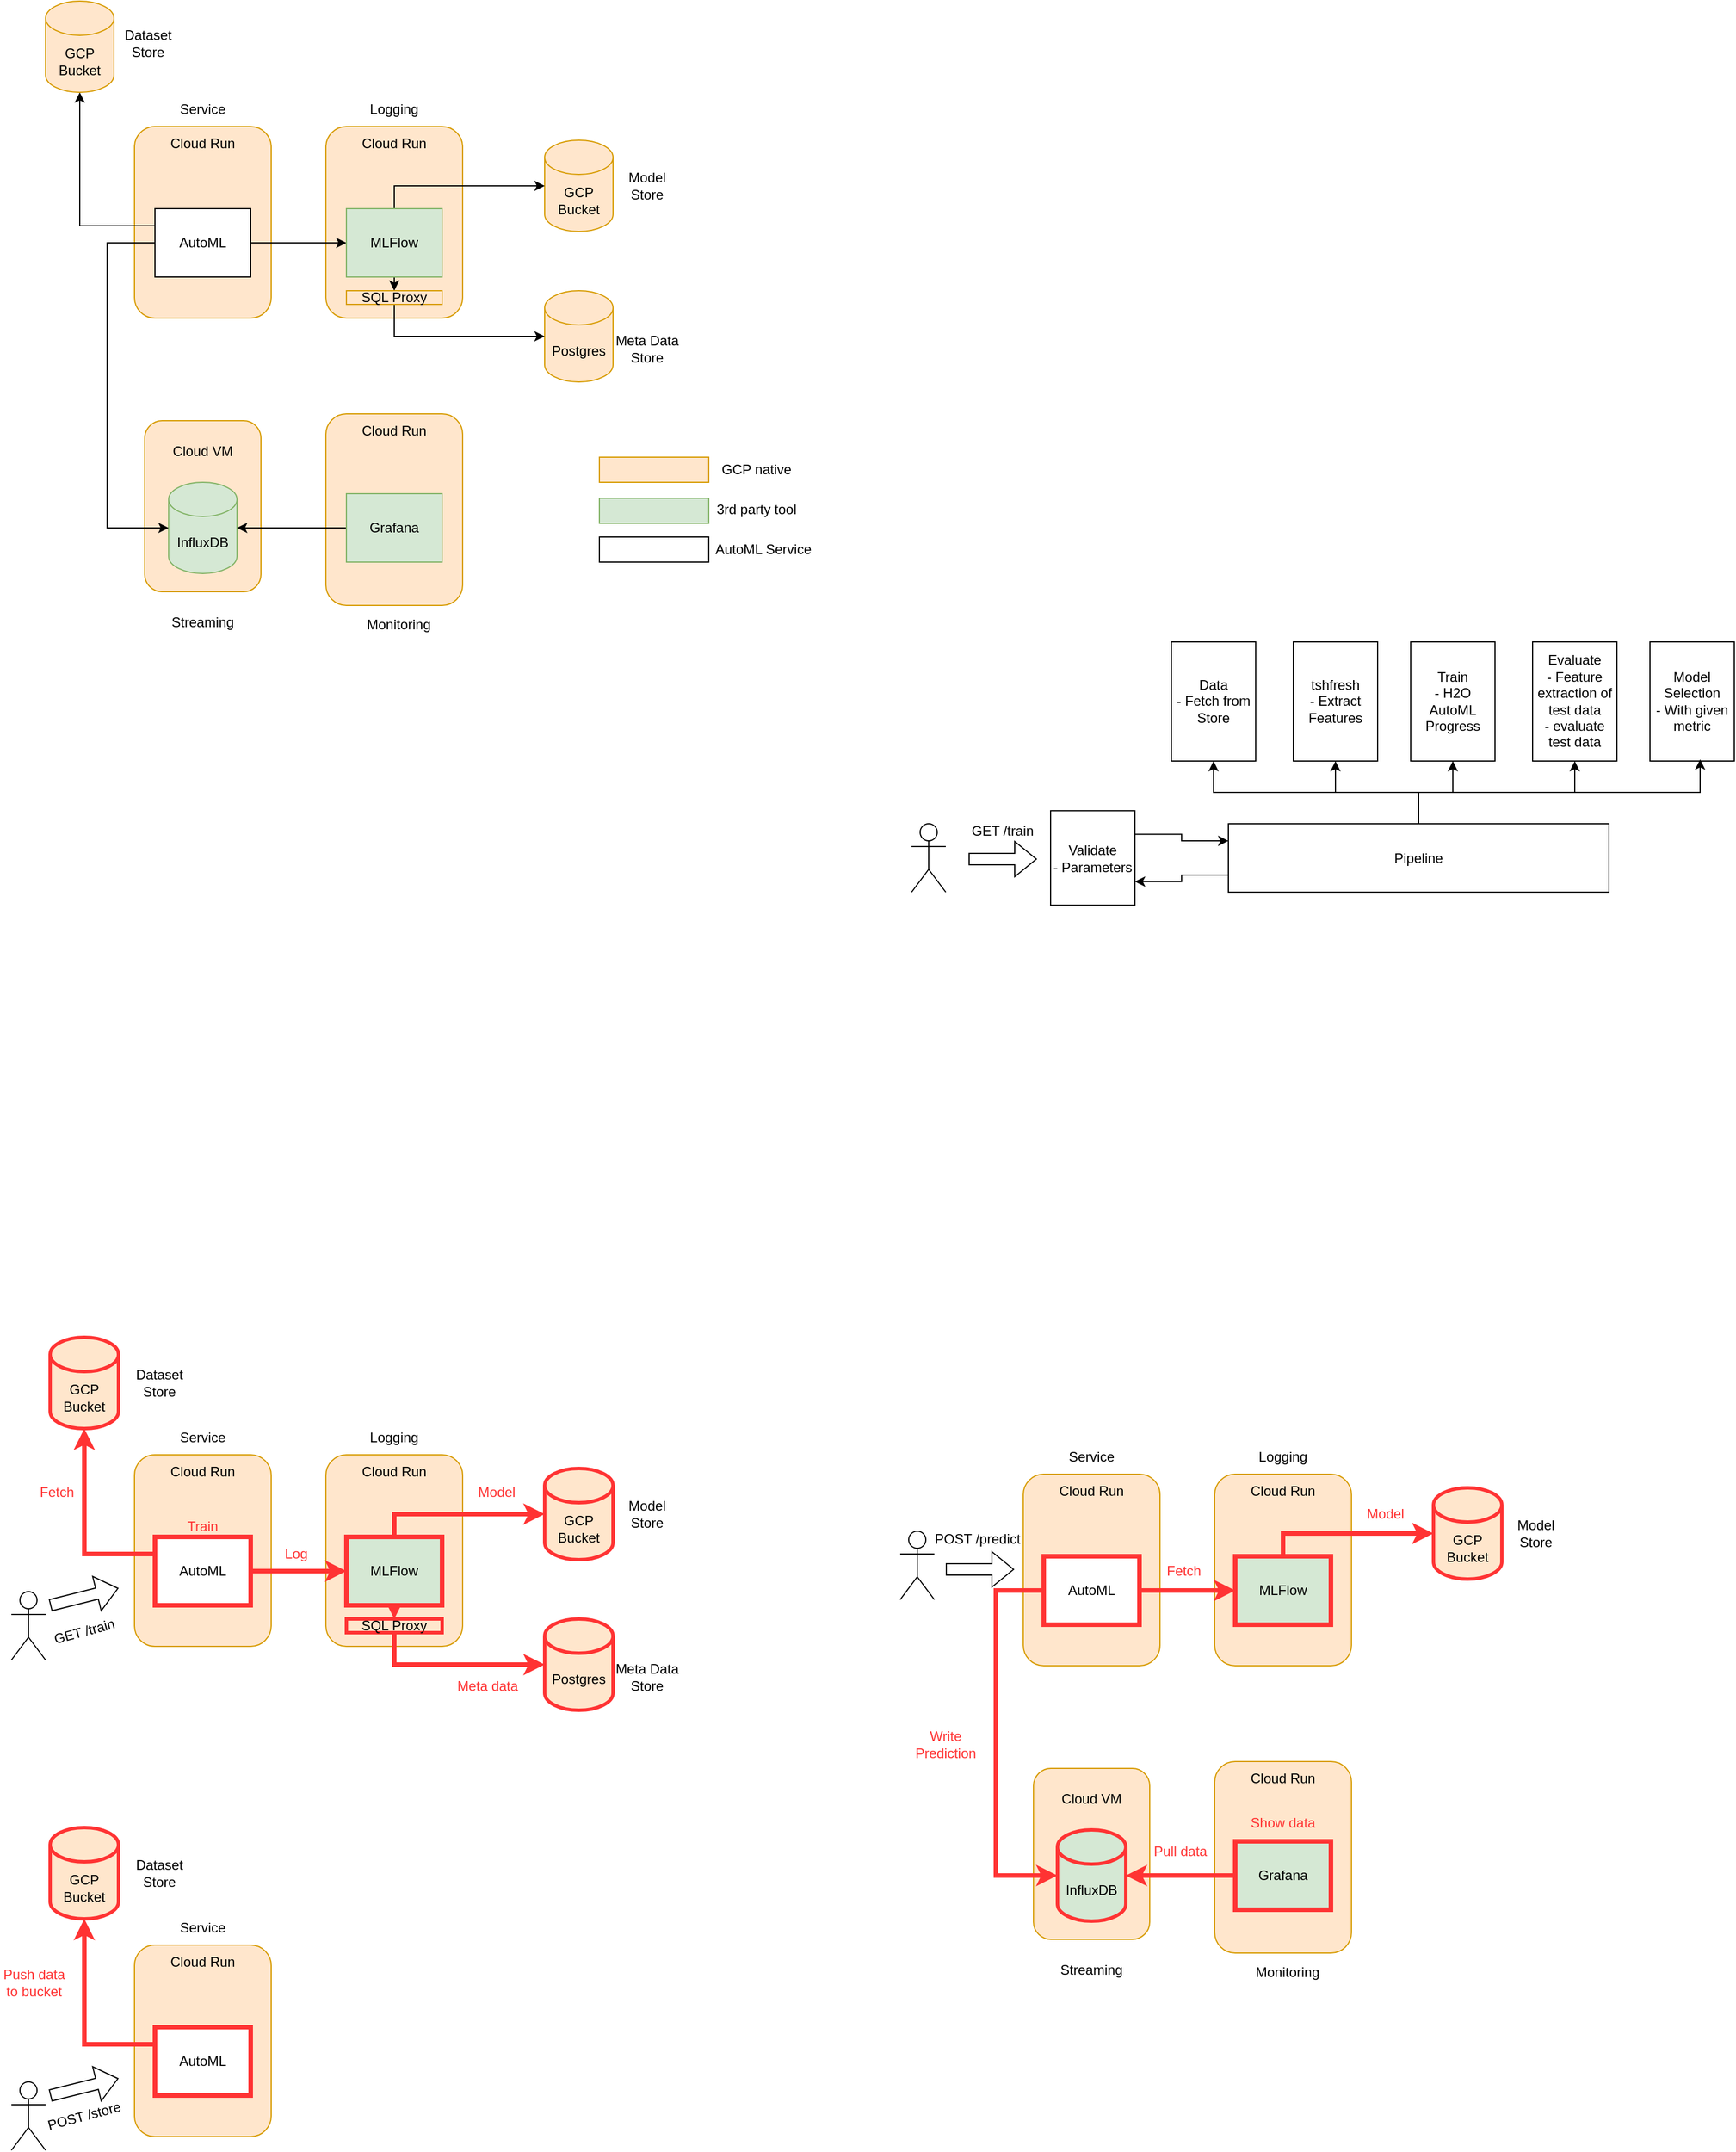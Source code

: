 <mxfile version="20.5.1" type="device"><diagram id="lQ305QdxlkkTW-XqLUvY" name="Page-1"><mxGraphModel dx="2066" dy="1129" grid="1" gridSize="10" guides="1" tooltips="1" connect="1" arrows="1" fold="1" page="1" pageScale="1" pageWidth="827" pageHeight="1169" math="0" shadow="0"><root><mxCell id="0"/><mxCell id="1" parent="0"/><mxCell id="gazaFzlAaUB9QEQLu4kN-1" value="" style="rounded=1;whiteSpace=wrap;html=1;fillColor=#ffe6cc;strokeColor=#d79b00;" parent="1" vertex="1"><mxGeometry x="188" y="228" width="120" height="168" as="geometry"/></mxCell><mxCell id="gazaFzlAaUB9QEQLu4kN-2" value="" style="rounded=1;whiteSpace=wrap;html=1;fillColor=#ffe6cc;strokeColor=#d79b00;" parent="1" vertex="1"><mxGeometry x="356" y="228" width="120" height="168" as="geometry"/></mxCell><mxCell id="gazaFzlAaUB9QEQLu4kN-3" value="" style="rounded=1;whiteSpace=wrap;html=1;fillColor=#ffe6cc;strokeColor=#d79b00;" parent="1" vertex="1"><mxGeometry x="356" y="480" width="120" height="168" as="geometry"/></mxCell><mxCell id="gazaFzlAaUB9QEQLu4kN-4" value="GCP Bucket" style="shape=cylinder3;whiteSpace=wrap;html=1;boundedLbl=1;backgroundOutline=1;size=15;fillColor=#ffe6cc;strokeColor=#d79b00;" parent="1" vertex="1"><mxGeometry x="548" y="240" width="60" height="80" as="geometry"/></mxCell><mxCell id="gazaFzlAaUB9QEQLu4kN-5" value="Postgres" style="shape=cylinder3;whiteSpace=wrap;html=1;boundedLbl=1;backgroundOutline=1;size=15;fillColor=#ffe6cc;strokeColor=#d79b00;" parent="1" vertex="1"><mxGeometry x="548" y="372" width="60" height="80" as="geometry"/></mxCell><mxCell id="gazaFzlAaUB9QEQLu4kN-7" value="" style="rounded=1;whiteSpace=wrap;html=1;fillColor=#ffe6cc;strokeColor=#d79b00;" parent="1" vertex="1"><mxGeometry x="197" y="486" width="102" height="150" as="geometry"/></mxCell><mxCell id="gazaFzlAaUB9QEQLu4kN-8" value="InfluxDB" style="shape=cylinder3;whiteSpace=wrap;html=1;boundedLbl=1;backgroundOutline=1;size=15;fillColor=#d5e8d4;strokeColor=#82b366;" parent="1" vertex="1"><mxGeometry x="218" y="540" width="60" height="80" as="geometry"/></mxCell><mxCell id="gazaFzlAaUB9QEQLu4kN-9" value="Cloud Run" style="text;html=1;strokeColor=none;fillColor=none;align=center;verticalAlign=middle;whiteSpace=wrap;rounded=0;" parent="1" vertex="1"><mxGeometry x="218" y="228" width="60" height="30" as="geometry"/></mxCell><mxCell id="gazaFzlAaUB9QEQLu4kN-10" value="Cloud Run" style="text;html=1;strokeColor=none;fillColor=none;align=center;verticalAlign=middle;whiteSpace=wrap;rounded=0;" parent="1" vertex="1"><mxGeometry x="386" y="228" width="60" height="30" as="geometry"/></mxCell><mxCell id="gazaFzlAaUB9QEQLu4kN-11" value="Cloud Run" style="text;html=1;strokeColor=none;fillColor=none;align=center;verticalAlign=middle;whiteSpace=wrap;rounded=0;" parent="1" vertex="1"><mxGeometry x="386" y="480" width="60" height="30" as="geometry"/></mxCell><mxCell id="gazaFzlAaUB9QEQLu4kN-12" value="Cloud VM" style="text;html=1;strokeColor=none;fillColor=none;align=center;verticalAlign=middle;whiteSpace=wrap;rounded=0;" parent="1" vertex="1"><mxGeometry x="218" y="498" width="60" height="30" as="geometry"/></mxCell><mxCell id="gazaFzlAaUB9QEQLu4kN-19" style="edgeStyle=orthogonalEdgeStyle;rounded=0;orthogonalLoop=1;jettySize=auto;html=1;exitX=0;exitY=0.5;exitDx=0;exitDy=0;entryX=0;entryY=0.5;entryDx=0;entryDy=0;entryPerimeter=0;" parent="1" source="gazaFzlAaUB9QEQLu4kN-13" target="gazaFzlAaUB9QEQLu4kN-8" edge="1"><mxGeometry relative="1" as="geometry"><Array as="points"><mxPoint x="164" y="330"/><mxPoint x="164" y="580"/></Array></mxGeometry></mxCell><mxCell id="gazaFzlAaUB9QEQLu4kN-27" style="edgeStyle=orthogonalEdgeStyle;rounded=0;orthogonalLoop=1;jettySize=auto;html=1;exitX=1;exitY=0.5;exitDx=0;exitDy=0;entryX=0;entryY=0.5;entryDx=0;entryDy=0;" parent="1" source="gazaFzlAaUB9QEQLu4kN-13" target="gazaFzlAaUB9QEQLu4kN-20" edge="1"><mxGeometry relative="1" as="geometry"/></mxCell><mxCell id="7mXj0u0Q0Zs1Eg1Koyki-2" style="edgeStyle=orthogonalEdgeStyle;rounded=0;orthogonalLoop=1;jettySize=auto;html=1;exitX=0;exitY=0.25;exitDx=0;exitDy=0;" parent="1" source="gazaFzlAaUB9QEQLu4kN-13" target="7mXj0u0Q0Zs1Eg1Koyki-1" edge="1"><mxGeometry relative="1" as="geometry"/></mxCell><mxCell id="gazaFzlAaUB9QEQLu4kN-13" value="AutoML" style="rounded=0;whiteSpace=wrap;html=1;" parent="1" vertex="1"><mxGeometry x="206" y="300" width="84" height="60" as="geometry"/></mxCell><mxCell id="gazaFzlAaUB9QEQLu4kN-18" style="edgeStyle=orthogonalEdgeStyle;rounded=0;orthogonalLoop=1;jettySize=auto;html=1;exitX=0;exitY=0.5;exitDx=0;exitDy=0;entryX=1;entryY=0.5;entryDx=0;entryDy=0;entryPerimeter=0;" parent="1" source="gazaFzlAaUB9QEQLu4kN-17" target="gazaFzlAaUB9QEQLu4kN-8" edge="1"><mxGeometry relative="1" as="geometry"/></mxCell><mxCell id="gazaFzlAaUB9QEQLu4kN-17" value="Grafana" style="rounded=0;whiteSpace=wrap;html=1;fillColor=#d5e8d4;strokeColor=#82b366;" parent="1" vertex="1"><mxGeometry x="374" y="550" width="84" height="60" as="geometry"/></mxCell><mxCell id="gazaFzlAaUB9QEQLu4kN-22" style="edgeStyle=orthogonalEdgeStyle;rounded=0;orthogonalLoop=1;jettySize=auto;html=1;exitX=0.5;exitY=1;exitDx=0;exitDy=0;entryX=0.5;entryY=0;entryDx=0;entryDy=0;" parent="1" source="gazaFzlAaUB9QEQLu4kN-20" target="gazaFzlAaUB9QEQLu4kN-21" edge="1"><mxGeometry relative="1" as="geometry"/></mxCell><mxCell id="gazaFzlAaUB9QEQLu4kN-24" style="edgeStyle=orthogonalEdgeStyle;rounded=0;orthogonalLoop=1;jettySize=auto;html=1;exitX=0.5;exitY=0;exitDx=0;exitDy=0;" parent="1" source="gazaFzlAaUB9QEQLu4kN-20" target="gazaFzlAaUB9QEQLu4kN-4" edge="1"><mxGeometry relative="1" as="geometry"/></mxCell><mxCell id="gazaFzlAaUB9QEQLu4kN-20" value="MLFlow" style="rounded=0;whiteSpace=wrap;html=1;fillColor=#d5e8d4;strokeColor=#82b366;" parent="1" vertex="1"><mxGeometry x="374" y="300" width="84" height="60" as="geometry"/></mxCell><mxCell id="gazaFzlAaUB9QEQLu4kN-23" style="edgeStyle=orthogonalEdgeStyle;rounded=0;orthogonalLoop=1;jettySize=auto;html=1;exitX=0.5;exitY=1;exitDx=0;exitDy=0;entryX=0;entryY=0.5;entryDx=0;entryDy=0;entryPerimeter=0;" parent="1" source="gazaFzlAaUB9QEQLu4kN-21" target="gazaFzlAaUB9QEQLu4kN-5" edge="1"><mxGeometry relative="1" as="geometry"/></mxCell><mxCell id="gazaFzlAaUB9QEQLu4kN-21" value="SQL Proxy" style="rounded=0;whiteSpace=wrap;html=1;fillColor=#ffe6cc;strokeColor=#d79b00;" parent="1" vertex="1"><mxGeometry x="374" y="372" width="84" height="12" as="geometry"/></mxCell><mxCell id="gazaFzlAaUB9QEQLu4kN-25" value="Model Store" style="text;html=1;strokeColor=none;fillColor=none;align=center;verticalAlign=middle;whiteSpace=wrap;rounded=0;" parent="1" vertex="1"><mxGeometry x="608" y="265" width="60" height="30" as="geometry"/></mxCell><mxCell id="gazaFzlAaUB9QEQLu4kN-26" value="Meta Data Store" style="text;html=1;strokeColor=none;fillColor=none;align=center;verticalAlign=middle;whiteSpace=wrap;rounded=0;" parent="1" vertex="1"><mxGeometry x="608" y="408" width="60" height="30" as="geometry"/></mxCell><mxCell id="gazaFzlAaUB9QEQLu4kN-28" value="" style="rounded=0;whiteSpace=wrap;html=1;fillColor=#ffe6cc;strokeColor=#d79b00;" parent="1" vertex="1"><mxGeometry x="596" y="518" width="96" height="22" as="geometry"/></mxCell><mxCell id="gazaFzlAaUB9QEQLu4kN-29" value="GCP native" style="text;html=1;strokeColor=none;fillColor=none;align=center;verticalAlign=middle;whiteSpace=wrap;rounded=0;" parent="1" vertex="1"><mxGeometry x="692" y="514" width="84" height="30" as="geometry"/></mxCell><mxCell id="gazaFzlAaUB9QEQLu4kN-30" value="" style="rounded=0;whiteSpace=wrap;html=1;fillColor=#d5e8d4;strokeColor=#82b366;" parent="1" vertex="1"><mxGeometry x="596" y="554" width="96" height="22" as="geometry"/></mxCell><mxCell id="gazaFzlAaUB9QEQLu4kN-31" value="3rd party tool" style="text;html=1;strokeColor=none;fillColor=none;align=center;verticalAlign=middle;whiteSpace=wrap;rounded=0;" parent="1" vertex="1"><mxGeometry x="692" y="549" width="84" height="30" as="geometry"/></mxCell><mxCell id="gazaFzlAaUB9QEQLu4kN-32" value="" style="rounded=0;whiteSpace=wrap;html=1;" parent="1" vertex="1"><mxGeometry x="596" y="588" width="96" height="22" as="geometry"/></mxCell><mxCell id="gazaFzlAaUB9QEQLu4kN-35" value="AutoML Service" style="text;html=1;align=center;verticalAlign=middle;whiteSpace=wrap;rounded=0;" parent="1" vertex="1"><mxGeometry x="692" y="584" width="96" height="30" as="geometry"/></mxCell><mxCell id="gazaFzlAaUB9QEQLu4kN-36" value="Monitoring" style="text;html=1;strokeColor=none;fillColor=none;align=center;verticalAlign=middle;whiteSpace=wrap;rounded=0;" parent="1" vertex="1"><mxGeometry x="390" y="650" width="60" height="30" as="geometry"/></mxCell><mxCell id="gazaFzlAaUB9QEQLu4kN-37" value="Logging" style="text;html=1;strokeColor=none;fillColor=none;align=center;verticalAlign=middle;whiteSpace=wrap;rounded=0;" parent="1" vertex="1"><mxGeometry x="386" y="198" width="60" height="30" as="geometry"/></mxCell><mxCell id="gazaFzlAaUB9QEQLu4kN-38" value="Streaming" style="text;html=1;strokeColor=none;fillColor=none;align=center;verticalAlign=middle;whiteSpace=wrap;rounded=0;" parent="1" vertex="1"><mxGeometry x="218" y="648" width="60" height="30" as="geometry"/></mxCell><mxCell id="gazaFzlAaUB9QEQLu4kN-39" value="Service" style="text;html=1;strokeColor=none;fillColor=none;align=center;verticalAlign=middle;whiteSpace=wrap;rounded=0;" parent="1" vertex="1"><mxGeometry x="218" y="198" width="60" height="30" as="geometry"/></mxCell><mxCell id="1fcu_Q-RchJ5KGPy5zsf-1" value="" style="rounded=1;whiteSpace=wrap;html=1;fillColor=#ffe6cc;strokeColor=#d79b00;" parent="1" vertex="1"><mxGeometry x="188" y="1393" width="120" height="168" as="geometry"/></mxCell><mxCell id="1fcu_Q-RchJ5KGPy5zsf-2" value="" style="rounded=1;whiteSpace=wrap;html=1;fillColor=#ffe6cc;strokeColor=#d79b00;" parent="1" vertex="1"><mxGeometry x="356" y="1393" width="120" height="168" as="geometry"/></mxCell><mxCell id="1fcu_Q-RchJ5KGPy5zsf-4" value="GCP Bucket" style="shape=cylinder3;whiteSpace=wrap;html=1;boundedLbl=1;backgroundOutline=1;size=15;fillColor=#ffe6cc;strokeColor=#FF3333;strokeWidth=3;" parent="1" vertex="1"><mxGeometry x="548" y="1405" width="60" height="80" as="geometry"/></mxCell><mxCell id="1fcu_Q-RchJ5KGPy5zsf-5" value="Postgres" style="shape=cylinder3;whiteSpace=wrap;html=1;boundedLbl=1;backgroundOutline=1;size=15;fillColor=#ffe6cc;strokeColor=#FF3333;strokeWidth=3;" parent="1" vertex="1"><mxGeometry x="548" y="1537" width="60" height="80" as="geometry"/></mxCell><mxCell id="1fcu_Q-RchJ5KGPy5zsf-8" value="Cloud Run" style="text;html=1;strokeColor=none;fillColor=none;align=center;verticalAlign=middle;whiteSpace=wrap;rounded=0;" parent="1" vertex="1"><mxGeometry x="218" y="1393" width="60" height="30" as="geometry"/></mxCell><mxCell id="1fcu_Q-RchJ5KGPy5zsf-9" value="Cloud Run" style="text;html=1;strokeColor=none;fillColor=none;align=center;verticalAlign=middle;whiteSpace=wrap;rounded=0;" parent="1" vertex="1"><mxGeometry x="386" y="1393" width="60" height="30" as="geometry"/></mxCell><mxCell id="1fcu_Q-RchJ5KGPy5zsf-13" style="edgeStyle=orthogonalEdgeStyle;rounded=0;orthogonalLoop=1;jettySize=auto;html=1;exitX=1;exitY=0.5;exitDx=0;exitDy=0;entryX=0;entryY=0.5;entryDx=0;entryDy=0;strokeColor=#FF3333;strokeWidth=4;" parent="1" source="1fcu_Q-RchJ5KGPy5zsf-14" target="1fcu_Q-RchJ5KGPy5zsf-19" edge="1"><mxGeometry relative="1" as="geometry"/></mxCell><mxCell id="7mXj0u0Q0Zs1Eg1Koyki-5" style="edgeStyle=orthogonalEdgeStyle;rounded=0;orthogonalLoop=1;jettySize=auto;html=1;exitX=0;exitY=0.25;exitDx=0;exitDy=0;entryX=0.5;entryY=1;entryDx=0;entryDy=0;entryPerimeter=0;strokeWidth=4;strokeColor=#FF3333;" parent="1" source="1fcu_Q-RchJ5KGPy5zsf-14" target="7mXj0u0Q0Zs1Eg1Koyki-4" edge="1"><mxGeometry relative="1" as="geometry"/></mxCell><mxCell id="1fcu_Q-RchJ5KGPy5zsf-14" value="AutoML" style="rounded=0;whiteSpace=wrap;html=1;strokeColor=#FF3333;strokeWidth=4;" parent="1" vertex="1"><mxGeometry x="206" y="1465" width="84" height="60" as="geometry"/></mxCell><mxCell id="1fcu_Q-RchJ5KGPy5zsf-17" style="edgeStyle=orthogonalEdgeStyle;rounded=0;orthogonalLoop=1;jettySize=auto;html=1;exitX=0.5;exitY=1;exitDx=0;exitDy=0;entryX=0.5;entryY=0;entryDx=0;entryDy=0;strokeColor=#FF3333;strokeWidth=4;" parent="1" source="1fcu_Q-RchJ5KGPy5zsf-19" target="1fcu_Q-RchJ5KGPy5zsf-21" edge="1"><mxGeometry relative="1" as="geometry"/></mxCell><mxCell id="1fcu_Q-RchJ5KGPy5zsf-18" style="edgeStyle=orthogonalEdgeStyle;rounded=0;orthogonalLoop=1;jettySize=auto;html=1;exitX=0.5;exitY=0;exitDx=0;exitDy=0;strokeColor=#FF3333;strokeWidth=4;" parent="1" source="1fcu_Q-RchJ5KGPy5zsf-19" target="1fcu_Q-RchJ5KGPy5zsf-4" edge="1"><mxGeometry relative="1" as="geometry"/></mxCell><mxCell id="1fcu_Q-RchJ5KGPy5zsf-19" value="MLFlow" style="rounded=0;whiteSpace=wrap;html=1;fillColor=#d5e8d4;strokeColor=#FF3333;strokeWidth=4;" parent="1" vertex="1"><mxGeometry x="374" y="1465" width="84" height="60" as="geometry"/></mxCell><mxCell id="1fcu_Q-RchJ5KGPy5zsf-20" style="edgeStyle=orthogonalEdgeStyle;rounded=0;orthogonalLoop=1;jettySize=auto;html=1;exitX=0.5;exitY=1;exitDx=0;exitDy=0;entryX=0;entryY=0.5;entryDx=0;entryDy=0;entryPerimeter=0;strokeColor=#FF3333;strokeWidth=4;" parent="1" source="1fcu_Q-RchJ5KGPy5zsf-21" target="1fcu_Q-RchJ5KGPy5zsf-5" edge="1"><mxGeometry relative="1" as="geometry"/></mxCell><mxCell id="1fcu_Q-RchJ5KGPy5zsf-21" value="SQL Proxy" style="rounded=0;whiteSpace=wrap;html=1;fillColor=#ffe6cc;strokeColor=#FF3333;strokeWidth=3;" parent="1" vertex="1"><mxGeometry x="374" y="1537" width="84" height="12" as="geometry"/></mxCell><mxCell id="1fcu_Q-RchJ5KGPy5zsf-22" value="Model Store" style="text;html=1;strokeColor=none;fillColor=none;align=center;verticalAlign=middle;whiteSpace=wrap;rounded=0;" parent="1" vertex="1"><mxGeometry x="608" y="1430" width="60" height="30" as="geometry"/></mxCell><mxCell id="1fcu_Q-RchJ5KGPy5zsf-23" value="Meta Data Store" style="text;html=1;strokeColor=none;fillColor=none;align=center;verticalAlign=middle;whiteSpace=wrap;rounded=0;" parent="1" vertex="1"><mxGeometry x="608" y="1573" width="60" height="30" as="geometry"/></mxCell><mxCell id="1fcu_Q-RchJ5KGPy5zsf-31" value="Logging" style="text;html=1;strokeColor=none;fillColor=none;align=center;verticalAlign=middle;whiteSpace=wrap;rounded=0;" parent="1" vertex="1"><mxGeometry x="386" y="1363" width="60" height="30" as="geometry"/></mxCell><mxCell id="1fcu_Q-RchJ5KGPy5zsf-33" value="Service" style="text;html=1;strokeColor=none;fillColor=none;align=center;verticalAlign=middle;whiteSpace=wrap;rounded=0;" parent="1" vertex="1"><mxGeometry x="218" y="1363" width="60" height="30" as="geometry"/></mxCell><mxCell id="1fcu_Q-RchJ5KGPy5zsf-34" value="" style="shape=umlActor;verticalLabelPosition=bottom;verticalAlign=top;html=1;outlineConnect=0;" parent="1" vertex="1"><mxGeometry x="80" y="1513" width="30" height="60" as="geometry"/></mxCell><mxCell id="1fcu_Q-RchJ5KGPy5zsf-35" value="" style="shape=flexArrow;endArrow=classic;html=1;rounded=0;" parent="1" edge="1"><mxGeometry width="50" height="50" relative="1" as="geometry"><mxPoint x="114" y="1525" as="sourcePoint"/><mxPoint x="174" y="1510" as="targetPoint"/></mxGeometry></mxCell><mxCell id="1fcu_Q-RchJ5KGPy5zsf-36" value="GET /train" style="text;html=1;strokeColor=none;fillColor=none;align=center;verticalAlign=middle;whiteSpace=wrap;rounded=0;rotation=-15;" parent="1" vertex="1"><mxGeometry x="114" y="1534" width="60" height="27" as="geometry"/></mxCell><mxCell id="1fcu_Q-RchJ5KGPy5zsf-38" value="&lt;font color=&quot;#ff3333&quot;&gt;Train&lt;/font&gt;" style="text;html=1;strokeColor=none;fillColor=none;align=center;verticalAlign=middle;whiteSpace=wrap;rounded=0;strokeWidth=4;" parent="1" vertex="1"><mxGeometry x="218" y="1441" width="60" height="30" as="geometry"/></mxCell><mxCell id="1fcu_Q-RchJ5KGPy5zsf-39" value="Log" style="text;html=1;strokeColor=none;fillColor=none;align=center;verticalAlign=middle;whiteSpace=wrap;rounded=0;strokeWidth=4;fontColor=#FF3333;" parent="1" vertex="1"><mxGeometry x="300" y="1465" width="60" height="30" as="geometry"/></mxCell><mxCell id="1fcu_Q-RchJ5KGPy5zsf-40" value="Meta data" style="text;html=1;strokeColor=none;fillColor=none;align=center;verticalAlign=middle;whiteSpace=wrap;rounded=0;strokeWidth=4;fontColor=#FF3333;" parent="1" vertex="1"><mxGeometry x="468" y="1581" width="60" height="30" as="geometry"/></mxCell><mxCell id="1fcu_Q-RchJ5KGPy5zsf-41" value="Model" style="text;html=1;strokeColor=none;fillColor=none;align=center;verticalAlign=middle;whiteSpace=wrap;rounded=0;strokeWidth=4;fontColor=#FF3333;" parent="1" vertex="1"><mxGeometry x="476" y="1411" width="60" height="30" as="geometry"/></mxCell><mxCell id="1fcu_Q-RchJ5KGPy5zsf-62" style="edgeStyle=orthogonalEdgeStyle;rounded=0;orthogonalLoop=1;jettySize=auto;html=1;exitX=1;exitY=0.25;exitDx=0;exitDy=0;entryX=0;entryY=0.25;entryDx=0;entryDy=0;strokeColor=#000000;strokeWidth=1;fontColor=#FF3333;" parent="1" source="1fcu_Q-RchJ5KGPy5zsf-42" target="1fcu_Q-RchJ5KGPy5zsf-57" edge="1"><mxGeometry relative="1" as="geometry"/></mxCell><mxCell id="1fcu_Q-RchJ5KGPy5zsf-42" value="Validate&lt;br&gt;- Parameters" style="rounded=0;whiteSpace=wrap;html=1;strokeWidth=1;" parent="1" vertex="1"><mxGeometry x="992" y="828.1" width="74" height="82.8" as="geometry"/></mxCell><mxCell id="1fcu_Q-RchJ5KGPy5zsf-44" value="" style="shape=umlActor;verticalLabelPosition=bottom;verticalAlign=top;html=1;outlineConnect=0;" parent="1" vertex="1"><mxGeometry x="870" y="839.5" width="30" height="60" as="geometry"/></mxCell><mxCell id="1fcu_Q-RchJ5KGPy5zsf-45" value="" style="shape=flexArrow;endArrow=classic;html=1;rounded=0;" parent="1" edge="1"><mxGeometry width="50" height="50" relative="1" as="geometry"><mxPoint x="920" y="870.5" as="sourcePoint"/><mxPoint x="980" y="870.5" as="targetPoint"/></mxGeometry></mxCell><mxCell id="1fcu_Q-RchJ5KGPy5zsf-46" value="GET /train" style="text;html=1;strokeColor=none;fillColor=none;align=center;verticalAlign=middle;whiteSpace=wrap;rounded=0;" parent="1" vertex="1"><mxGeometry x="920" y="830.5" width="60" height="30" as="geometry"/></mxCell><mxCell id="1fcu_Q-RchJ5KGPy5zsf-47" value="Data&lt;br&gt;- Fetch from Store" style="rounded=0;whiteSpace=wrap;html=1;strokeWidth=1;" parent="1" vertex="1"><mxGeometry x="1098" y="680" width="74" height="104.5" as="geometry"/></mxCell><mxCell id="1fcu_Q-RchJ5KGPy5zsf-48" value="tshfresh&lt;br&gt;- Extract Features" style="rounded=0;whiteSpace=wrap;html=1;strokeWidth=1;" parent="1" vertex="1"><mxGeometry x="1205" y="680" width="74" height="104.5" as="geometry"/></mxCell><mxCell id="1fcu_Q-RchJ5KGPy5zsf-49" value="Train&lt;br&gt;- H2O AutoML Progress" style="rounded=0;whiteSpace=wrap;html=1;strokeWidth=1;" parent="1" vertex="1"><mxGeometry x="1308" y="680" width="74" height="104.5" as="geometry"/></mxCell><mxCell id="1fcu_Q-RchJ5KGPy5zsf-50" value="Evaluate&lt;br&gt;- Feature extraction of test data&lt;br&gt;- evaluate test data" style="rounded=0;whiteSpace=wrap;html=1;strokeWidth=1;" parent="1" vertex="1"><mxGeometry x="1415" y="680" width="74" height="104.5" as="geometry"/></mxCell><mxCell id="1fcu_Q-RchJ5KGPy5zsf-51" value="Model Selection&lt;br&gt;- With given metric" style="rounded=0;whiteSpace=wrap;html=1;strokeWidth=1;" parent="1" vertex="1"><mxGeometry x="1518" y="680" width="74" height="104.5" as="geometry"/></mxCell><mxCell id="1fcu_Q-RchJ5KGPy5zsf-64" style="edgeStyle=orthogonalEdgeStyle;rounded=0;orthogonalLoop=1;jettySize=auto;html=1;exitX=0;exitY=0.75;exitDx=0;exitDy=0;entryX=1;entryY=0.75;entryDx=0;entryDy=0;strokeColor=#000000;strokeWidth=1;fontColor=#FF3333;" parent="1" source="1fcu_Q-RchJ5KGPy5zsf-57" target="1fcu_Q-RchJ5KGPy5zsf-42" edge="1"><mxGeometry relative="1" as="geometry"/></mxCell><mxCell id="1fcu_Q-RchJ5KGPy5zsf-68" style="edgeStyle=orthogonalEdgeStyle;rounded=0;orthogonalLoop=1;jettySize=auto;html=1;exitX=0.5;exitY=0;exitDx=0;exitDy=0;entryX=0.5;entryY=1;entryDx=0;entryDy=0;strokeColor=#000000;strokeWidth=1;fontColor=#FF3333;" parent="1" source="1fcu_Q-RchJ5KGPy5zsf-57" target="1fcu_Q-RchJ5KGPy5zsf-47" edge="1"><mxGeometry relative="1" as="geometry"/></mxCell><mxCell id="1fcu_Q-RchJ5KGPy5zsf-69" style="edgeStyle=orthogonalEdgeStyle;rounded=0;orthogonalLoop=1;jettySize=auto;html=1;exitX=0.5;exitY=0;exitDx=0;exitDy=0;entryX=0.5;entryY=1;entryDx=0;entryDy=0;strokeColor=#000000;strokeWidth=1;fontColor=#FF3333;" parent="1" source="1fcu_Q-RchJ5KGPy5zsf-57" target="1fcu_Q-RchJ5KGPy5zsf-48" edge="1"><mxGeometry relative="1" as="geometry"/></mxCell><mxCell id="1fcu_Q-RchJ5KGPy5zsf-70" style="edgeStyle=orthogonalEdgeStyle;rounded=0;orthogonalLoop=1;jettySize=auto;html=1;exitX=0.5;exitY=0;exitDx=0;exitDy=0;entryX=0.5;entryY=1;entryDx=0;entryDy=0;strokeColor=#000000;strokeWidth=1;fontColor=#FF3333;" parent="1" source="1fcu_Q-RchJ5KGPy5zsf-57" target="1fcu_Q-RchJ5KGPy5zsf-49" edge="1"><mxGeometry relative="1" as="geometry"/></mxCell><mxCell id="1fcu_Q-RchJ5KGPy5zsf-71" style="edgeStyle=orthogonalEdgeStyle;rounded=0;orthogonalLoop=1;jettySize=auto;html=1;exitX=0.5;exitY=0;exitDx=0;exitDy=0;entryX=0.5;entryY=1;entryDx=0;entryDy=0;strokeColor=#000000;strokeWidth=1;fontColor=#FF3333;" parent="1" source="1fcu_Q-RchJ5KGPy5zsf-57" target="1fcu_Q-RchJ5KGPy5zsf-50" edge="1"><mxGeometry relative="1" as="geometry"/></mxCell><mxCell id="1fcu_Q-RchJ5KGPy5zsf-72" style="edgeStyle=orthogonalEdgeStyle;rounded=0;orthogonalLoop=1;jettySize=auto;html=1;exitX=0.5;exitY=0;exitDx=0;exitDy=0;entryX=0.595;entryY=0.986;entryDx=0;entryDy=0;entryPerimeter=0;strokeColor=#000000;strokeWidth=1;fontColor=#FF3333;" parent="1" source="1fcu_Q-RchJ5KGPy5zsf-57" target="1fcu_Q-RchJ5KGPy5zsf-51" edge="1"><mxGeometry relative="1" as="geometry"/></mxCell><mxCell id="1fcu_Q-RchJ5KGPy5zsf-57" value="Pipeline" style="rounded=0;whiteSpace=wrap;html=1;strokeWidth=1;" parent="1" vertex="1"><mxGeometry x="1148" y="839.5" width="334" height="60" as="geometry"/></mxCell><mxCell id="7mXj0u0Q0Zs1Eg1Koyki-1" value="GCP Bucket" style="shape=cylinder3;whiteSpace=wrap;html=1;boundedLbl=1;backgroundOutline=1;size=15;fillColor=#ffe6cc;strokeColor=#d79b00;" parent="1" vertex="1"><mxGeometry x="110" y="118" width="60" height="80" as="geometry"/></mxCell><mxCell id="7mXj0u0Q0Zs1Eg1Koyki-3" value="Dataset Store" style="text;html=1;strokeColor=none;fillColor=none;align=center;verticalAlign=middle;whiteSpace=wrap;rounded=0;" parent="1" vertex="1"><mxGeometry x="170" y="140" width="60" height="30" as="geometry"/></mxCell><mxCell id="7mXj0u0Q0Zs1Eg1Koyki-4" value="GCP Bucket" style="shape=cylinder3;whiteSpace=wrap;html=1;boundedLbl=1;backgroundOutline=1;size=15;fillColor=#ffe6cc;strokeColor=#FF3333;strokeWidth=3;" parent="1" vertex="1"><mxGeometry x="114" y="1290" width="60" height="80" as="geometry"/></mxCell><mxCell id="7mXj0u0Q0Zs1Eg1Koyki-8" value="Fetch" style="text;html=1;strokeColor=none;fillColor=none;align=center;verticalAlign=middle;whiteSpace=wrap;rounded=0;strokeWidth=4;fontColor=#FF3333;" parent="1" vertex="1"><mxGeometry x="90" y="1411" width="60" height="30" as="geometry"/></mxCell><mxCell id="7mXj0u0Q0Zs1Eg1Koyki-9" value="Dataset Store" style="text;html=1;strokeColor=none;fillColor=none;align=center;verticalAlign=middle;whiteSpace=wrap;rounded=0;" parent="1" vertex="1"><mxGeometry x="180" y="1315" width="60" height="30" as="geometry"/></mxCell><mxCell id="7mXj0u0Q0Zs1Eg1Koyki-11" value="" style="rounded=1;whiteSpace=wrap;html=1;fillColor=#ffe6cc;strokeColor=#d79b00;" parent="1" vertex="1"><mxGeometry x="188" y="1823" width="120" height="168" as="geometry"/></mxCell><mxCell id="7mXj0u0Q0Zs1Eg1Koyki-15" value="Cloud Run" style="text;html=1;strokeColor=none;fillColor=none;align=center;verticalAlign=middle;whiteSpace=wrap;rounded=0;" parent="1" vertex="1"><mxGeometry x="218" y="1823" width="60" height="30" as="geometry"/></mxCell><mxCell id="7mXj0u0Q0Zs1Eg1Koyki-18" style="edgeStyle=orthogonalEdgeStyle;rounded=0;orthogonalLoop=1;jettySize=auto;html=1;exitX=0;exitY=0.25;exitDx=0;exitDy=0;entryX=0.5;entryY=1;entryDx=0;entryDy=0;entryPerimeter=0;strokeWidth=4;strokeColor=#FF3333;" parent="1" source="7mXj0u0Q0Zs1Eg1Koyki-19" target="7mXj0u0Q0Zs1Eg1Koyki-36" edge="1"><mxGeometry relative="1" as="geometry"/></mxCell><mxCell id="7mXj0u0Q0Zs1Eg1Koyki-19" value="AutoML" style="rounded=0;whiteSpace=wrap;html=1;strokeColor=#FF3333;strokeWidth=4;" parent="1" vertex="1"><mxGeometry x="206" y="1895" width="84" height="60" as="geometry"/></mxCell><mxCell id="7mXj0u0Q0Zs1Eg1Koyki-28" value="Service" style="text;html=1;strokeColor=none;fillColor=none;align=center;verticalAlign=middle;whiteSpace=wrap;rounded=0;" parent="1" vertex="1"><mxGeometry x="218" y="1793" width="60" height="30" as="geometry"/></mxCell><mxCell id="7mXj0u0Q0Zs1Eg1Koyki-29" value="" style="shape=umlActor;verticalLabelPosition=bottom;verticalAlign=top;html=1;outlineConnect=0;" parent="1" vertex="1"><mxGeometry x="80" y="1943" width="30" height="60" as="geometry"/></mxCell><mxCell id="7mXj0u0Q0Zs1Eg1Koyki-30" value="" style="shape=flexArrow;endArrow=classic;html=1;rounded=0;" parent="1" edge="1"><mxGeometry width="50" height="50" relative="1" as="geometry"><mxPoint x="114" y="1955" as="sourcePoint"/><mxPoint x="174" y="1940" as="targetPoint"/></mxGeometry></mxCell><mxCell id="7mXj0u0Q0Zs1Eg1Koyki-31" value="POST /store" style="text;html=1;strokeColor=none;fillColor=none;align=center;verticalAlign=middle;whiteSpace=wrap;rounded=0;rotation=-15;" parent="1" vertex="1"><mxGeometry x="106" y="1959.5" width="76" height="27" as="geometry"/></mxCell><mxCell id="7mXj0u0Q0Zs1Eg1Koyki-36" value="GCP Bucket" style="shape=cylinder3;whiteSpace=wrap;html=1;boundedLbl=1;backgroundOutline=1;size=15;fillColor=#ffe6cc;strokeColor=#FF3333;strokeWidth=3;" parent="1" vertex="1"><mxGeometry x="114" y="1720" width="60" height="80" as="geometry"/></mxCell><mxCell id="7mXj0u0Q0Zs1Eg1Koyki-37" value="Push data to bucket" style="text;html=1;strokeColor=none;fillColor=none;align=center;verticalAlign=middle;whiteSpace=wrap;rounded=0;strokeWidth=4;fontColor=#FF3333;" parent="1" vertex="1"><mxGeometry x="70" y="1841" width="60" height="30" as="geometry"/></mxCell><mxCell id="7mXj0u0Q0Zs1Eg1Koyki-38" value="Dataset Store" style="text;html=1;strokeColor=none;fillColor=none;align=center;verticalAlign=middle;whiteSpace=wrap;rounded=0;" parent="1" vertex="1"><mxGeometry x="180" y="1745" width="60" height="30" as="geometry"/></mxCell><mxCell id="7mXj0u0Q0Zs1Eg1Koyki-39" value="" style="rounded=1;whiteSpace=wrap;html=1;fillColor=#ffe6cc;strokeColor=#d79b00;" parent="1" vertex="1"><mxGeometry x="968" y="1410" width="120" height="168" as="geometry"/></mxCell><mxCell id="7mXj0u0Q0Zs1Eg1Koyki-40" value="" style="rounded=1;whiteSpace=wrap;html=1;fillColor=#ffe6cc;strokeColor=#d79b00;" parent="1" vertex="1"><mxGeometry x="1136" y="1410" width="120" height="168" as="geometry"/></mxCell><mxCell id="7mXj0u0Q0Zs1Eg1Koyki-41" value="" style="rounded=1;whiteSpace=wrap;html=1;fillColor=#ffe6cc;strokeColor=#d79b00;" parent="1" vertex="1"><mxGeometry x="1136" y="1662" width="120" height="168" as="geometry"/></mxCell><mxCell id="7mXj0u0Q0Zs1Eg1Koyki-42" value="GCP Bucket" style="shape=cylinder3;whiteSpace=wrap;html=1;boundedLbl=1;backgroundOutline=1;size=15;fillColor=#ffe6cc;strokeColor=#FF3333;strokeWidth=3;" parent="1" vertex="1"><mxGeometry x="1328" y="1422" width="60" height="80" as="geometry"/></mxCell><mxCell id="7mXj0u0Q0Zs1Eg1Koyki-44" value="" style="rounded=1;whiteSpace=wrap;html=1;fillColor=#ffe6cc;strokeColor=#d79b00;" parent="1" vertex="1"><mxGeometry x="977" y="1668" width="102" height="150" as="geometry"/></mxCell><mxCell id="7mXj0u0Q0Zs1Eg1Koyki-45" value="InfluxDB" style="shape=cylinder3;whiteSpace=wrap;html=1;boundedLbl=1;backgroundOutline=1;size=15;fillColor=#d5e8d4;strokeColor=#FF3333;strokeWidth=3;" parent="1" vertex="1"><mxGeometry x="998" y="1722" width="60" height="80" as="geometry"/></mxCell><mxCell id="7mXj0u0Q0Zs1Eg1Koyki-46" value="Cloud Run" style="text;html=1;strokeColor=none;fillColor=none;align=center;verticalAlign=middle;whiteSpace=wrap;rounded=0;" parent="1" vertex="1"><mxGeometry x="998" y="1410" width="60" height="30" as="geometry"/></mxCell><mxCell id="7mXj0u0Q0Zs1Eg1Koyki-47" value="Cloud Run" style="text;html=1;strokeColor=none;fillColor=none;align=center;verticalAlign=middle;whiteSpace=wrap;rounded=0;" parent="1" vertex="1"><mxGeometry x="1166" y="1410" width="60" height="30" as="geometry"/></mxCell><mxCell id="7mXj0u0Q0Zs1Eg1Koyki-48" value="Cloud Run" style="text;html=1;strokeColor=none;fillColor=none;align=center;verticalAlign=middle;whiteSpace=wrap;rounded=0;" parent="1" vertex="1"><mxGeometry x="1166" y="1662" width="60" height="30" as="geometry"/></mxCell><mxCell id="7mXj0u0Q0Zs1Eg1Koyki-49" value="Cloud VM" style="text;html=1;strokeColor=none;fillColor=none;align=center;verticalAlign=middle;whiteSpace=wrap;rounded=0;" parent="1" vertex="1"><mxGeometry x="998" y="1680" width="60" height="30" as="geometry"/></mxCell><mxCell id="7mXj0u0Q0Zs1Eg1Koyki-50" style="edgeStyle=orthogonalEdgeStyle;rounded=0;orthogonalLoop=1;jettySize=auto;html=1;exitX=0;exitY=0.5;exitDx=0;exitDy=0;entryX=0;entryY=0.5;entryDx=0;entryDy=0;entryPerimeter=0;strokeColor=#FF3333;strokeWidth=4;" parent="1" source="7mXj0u0Q0Zs1Eg1Koyki-53" target="7mXj0u0Q0Zs1Eg1Koyki-45" edge="1"><mxGeometry relative="1" as="geometry"><Array as="points"><mxPoint x="944" y="1512"/><mxPoint x="944" y="1762"/></Array></mxGeometry></mxCell><mxCell id="7mXj0u0Q0Zs1Eg1Koyki-51" style="edgeStyle=orthogonalEdgeStyle;rounded=0;orthogonalLoop=1;jettySize=auto;html=1;exitX=1;exitY=0.5;exitDx=0;exitDy=0;entryX=0;entryY=0.5;entryDx=0;entryDy=0;strokeColor=#FF3333;strokeWidth=4;" parent="1" source="7mXj0u0Q0Zs1Eg1Koyki-53" target="7mXj0u0Q0Zs1Eg1Koyki-58" edge="1"><mxGeometry relative="1" as="geometry"/></mxCell><mxCell id="7mXj0u0Q0Zs1Eg1Koyki-53" value="AutoML" style="rounded=0;whiteSpace=wrap;html=1;strokeColor=#FF3333;strokeWidth=4;" parent="1" vertex="1"><mxGeometry x="986" y="1482" width="84" height="60" as="geometry"/></mxCell><mxCell id="7mXj0u0Q0Zs1Eg1Koyki-54" style="edgeStyle=orthogonalEdgeStyle;rounded=0;orthogonalLoop=1;jettySize=auto;html=1;exitX=0;exitY=0.5;exitDx=0;exitDy=0;entryX=1;entryY=0.5;entryDx=0;entryDy=0;entryPerimeter=0;strokeColor=#FF3333;strokeWidth=4;" parent="1" source="7mXj0u0Q0Zs1Eg1Koyki-55" target="7mXj0u0Q0Zs1Eg1Koyki-45" edge="1"><mxGeometry relative="1" as="geometry"/></mxCell><mxCell id="7mXj0u0Q0Zs1Eg1Koyki-55" value="Grafana" style="rounded=0;whiteSpace=wrap;html=1;fillColor=#d5e8d4;strokeColor=#FF3333;strokeWidth=4;" parent="1" vertex="1"><mxGeometry x="1154" y="1732" width="84" height="60" as="geometry"/></mxCell><mxCell id="7mXj0u0Q0Zs1Eg1Koyki-57" style="edgeStyle=orthogonalEdgeStyle;rounded=0;orthogonalLoop=1;jettySize=auto;html=1;exitX=0.5;exitY=0;exitDx=0;exitDy=0;strokeColor=#FF3333;strokeWidth=4;" parent="1" source="7mXj0u0Q0Zs1Eg1Koyki-58" target="7mXj0u0Q0Zs1Eg1Koyki-42" edge="1"><mxGeometry relative="1" as="geometry"/></mxCell><mxCell id="7mXj0u0Q0Zs1Eg1Koyki-58" value="MLFlow" style="rounded=0;whiteSpace=wrap;html=1;fillColor=#d5e8d4;strokeColor=#FF3333;strokeWidth=4;" parent="1" vertex="1"><mxGeometry x="1154" y="1482" width="84" height="60" as="geometry"/></mxCell><mxCell id="7mXj0u0Q0Zs1Eg1Koyki-61" value="Model Store" style="text;html=1;strokeColor=none;fillColor=none;align=center;verticalAlign=middle;whiteSpace=wrap;rounded=0;" parent="1" vertex="1"><mxGeometry x="1388" y="1447" width="60" height="30" as="geometry"/></mxCell><mxCell id="7mXj0u0Q0Zs1Eg1Koyki-69" value="Monitoring" style="text;html=1;strokeColor=none;fillColor=none;align=center;verticalAlign=middle;whiteSpace=wrap;rounded=0;" parent="1" vertex="1"><mxGeometry x="1170" y="1832" width="60" height="30" as="geometry"/></mxCell><mxCell id="7mXj0u0Q0Zs1Eg1Koyki-70" value="Logging" style="text;html=1;strokeColor=none;fillColor=none;align=center;verticalAlign=middle;whiteSpace=wrap;rounded=0;" parent="1" vertex="1"><mxGeometry x="1166" y="1380" width="60" height="30" as="geometry"/></mxCell><mxCell id="7mXj0u0Q0Zs1Eg1Koyki-71" value="Streaming" style="text;html=1;strokeColor=none;fillColor=none;align=center;verticalAlign=middle;whiteSpace=wrap;rounded=0;" parent="1" vertex="1"><mxGeometry x="998" y="1830" width="60" height="30" as="geometry"/></mxCell><mxCell id="7mXj0u0Q0Zs1Eg1Koyki-72" value="Service" style="text;html=1;strokeColor=none;fillColor=none;align=center;verticalAlign=middle;whiteSpace=wrap;rounded=0;" parent="1" vertex="1"><mxGeometry x="998" y="1380" width="60" height="30" as="geometry"/></mxCell><mxCell id="7mXj0u0Q0Zs1Eg1Koyki-75" value="" style="shape=umlActor;verticalLabelPosition=bottom;verticalAlign=top;html=1;outlineConnect=0;" parent="1" vertex="1"><mxGeometry x="860" y="1460" width="30" height="60" as="geometry"/></mxCell><mxCell id="7mXj0u0Q0Zs1Eg1Koyki-76" value="" style="shape=flexArrow;endArrow=classic;html=1;rounded=0;" parent="1" edge="1"><mxGeometry width="50" height="50" relative="1" as="geometry"><mxPoint x="900" y="1493.5" as="sourcePoint"/><mxPoint x="960" y="1493.5" as="targetPoint"/></mxGeometry></mxCell><mxCell id="7mXj0u0Q0Zs1Eg1Koyki-77" value="POST /predict" style="text;html=1;strokeColor=none;fillColor=none;align=center;verticalAlign=middle;whiteSpace=wrap;rounded=0;strokeWidth=3;" parent="1" vertex="1"><mxGeometry x="888" y="1452" width="80" height="30" as="geometry"/></mxCell><mxCell id="7mXj0u0Q0Zs1Eg1Koyki-78" value="Fetch&lt;br&gt;" style="text;html=1;strokeColor=none;fillColor=none;align=center;verticalAlign=middle;whiteSpace=wrap;rounded=0;strokeWidth=4;fontColor=#FF3333;" parent="1" vertex="1"><mxGeometry x="1079" y="1480" width="60" height="30" as="geometry"/></mxCell><mxCell id="7mXj0u0Q0Zs1Eg1Koyki-79" value="Model" style="text;html=1;strokeColor=none;fillColor=none;align=center;verticalAlign=middle;whiteSpace=wrap;rounded=0;strokeWidth=4;fontColor=#FF3333;" parent="1" vertex="1"><mxGeometry x="1256" y="1430" width="60" height="30" as="geometry"/></mxCell><mxCell id="7mXj0u0Q0Zs1Eg1Koyki-80" value="Write Prediction" style="text;html=1;strokeColor=none;fillColor=none;align=center;verticalAlign=middle;whiteSpace=wrap;rounded=0;strokeWidth=4;fontColor=#FF3333;" parent="1" vertex="1"><mxGeometry x="870" y="1632" width="60" height="30" as="geometry"/></mxCell><mxCell id="7mXj0u0Q0Zs1Eg1Koyki-81" value="Pull data" style="text;html=1;strokeColor=none;fillColor=none;align=center;verticalAlign=middle;whiteSpace=wrap;rounded=0;strokeWidth=4;fontColor=#FF3333;" parent="1" vertex="1"><mxGeometry x="1076" y="1726" width="60" height="30" as="geometry"/></mxCell><mxCell id="7mXj0u0Q0Zs1Eg1Koyki-82" value="Show data" style="text;html=1;strokeColor=none;fillColor=none;align=center;verticalAlign=middle;whiteSpace=wrap;rounded=0;strokeWidth=4;fontColor=#FF3333;" parent="1" vertex="1"><mxGeometry x="1166" y="1701" width="60" height="30" as="geometry"/></mxCell></root></mxGraphModel></diagram></mxfile>
